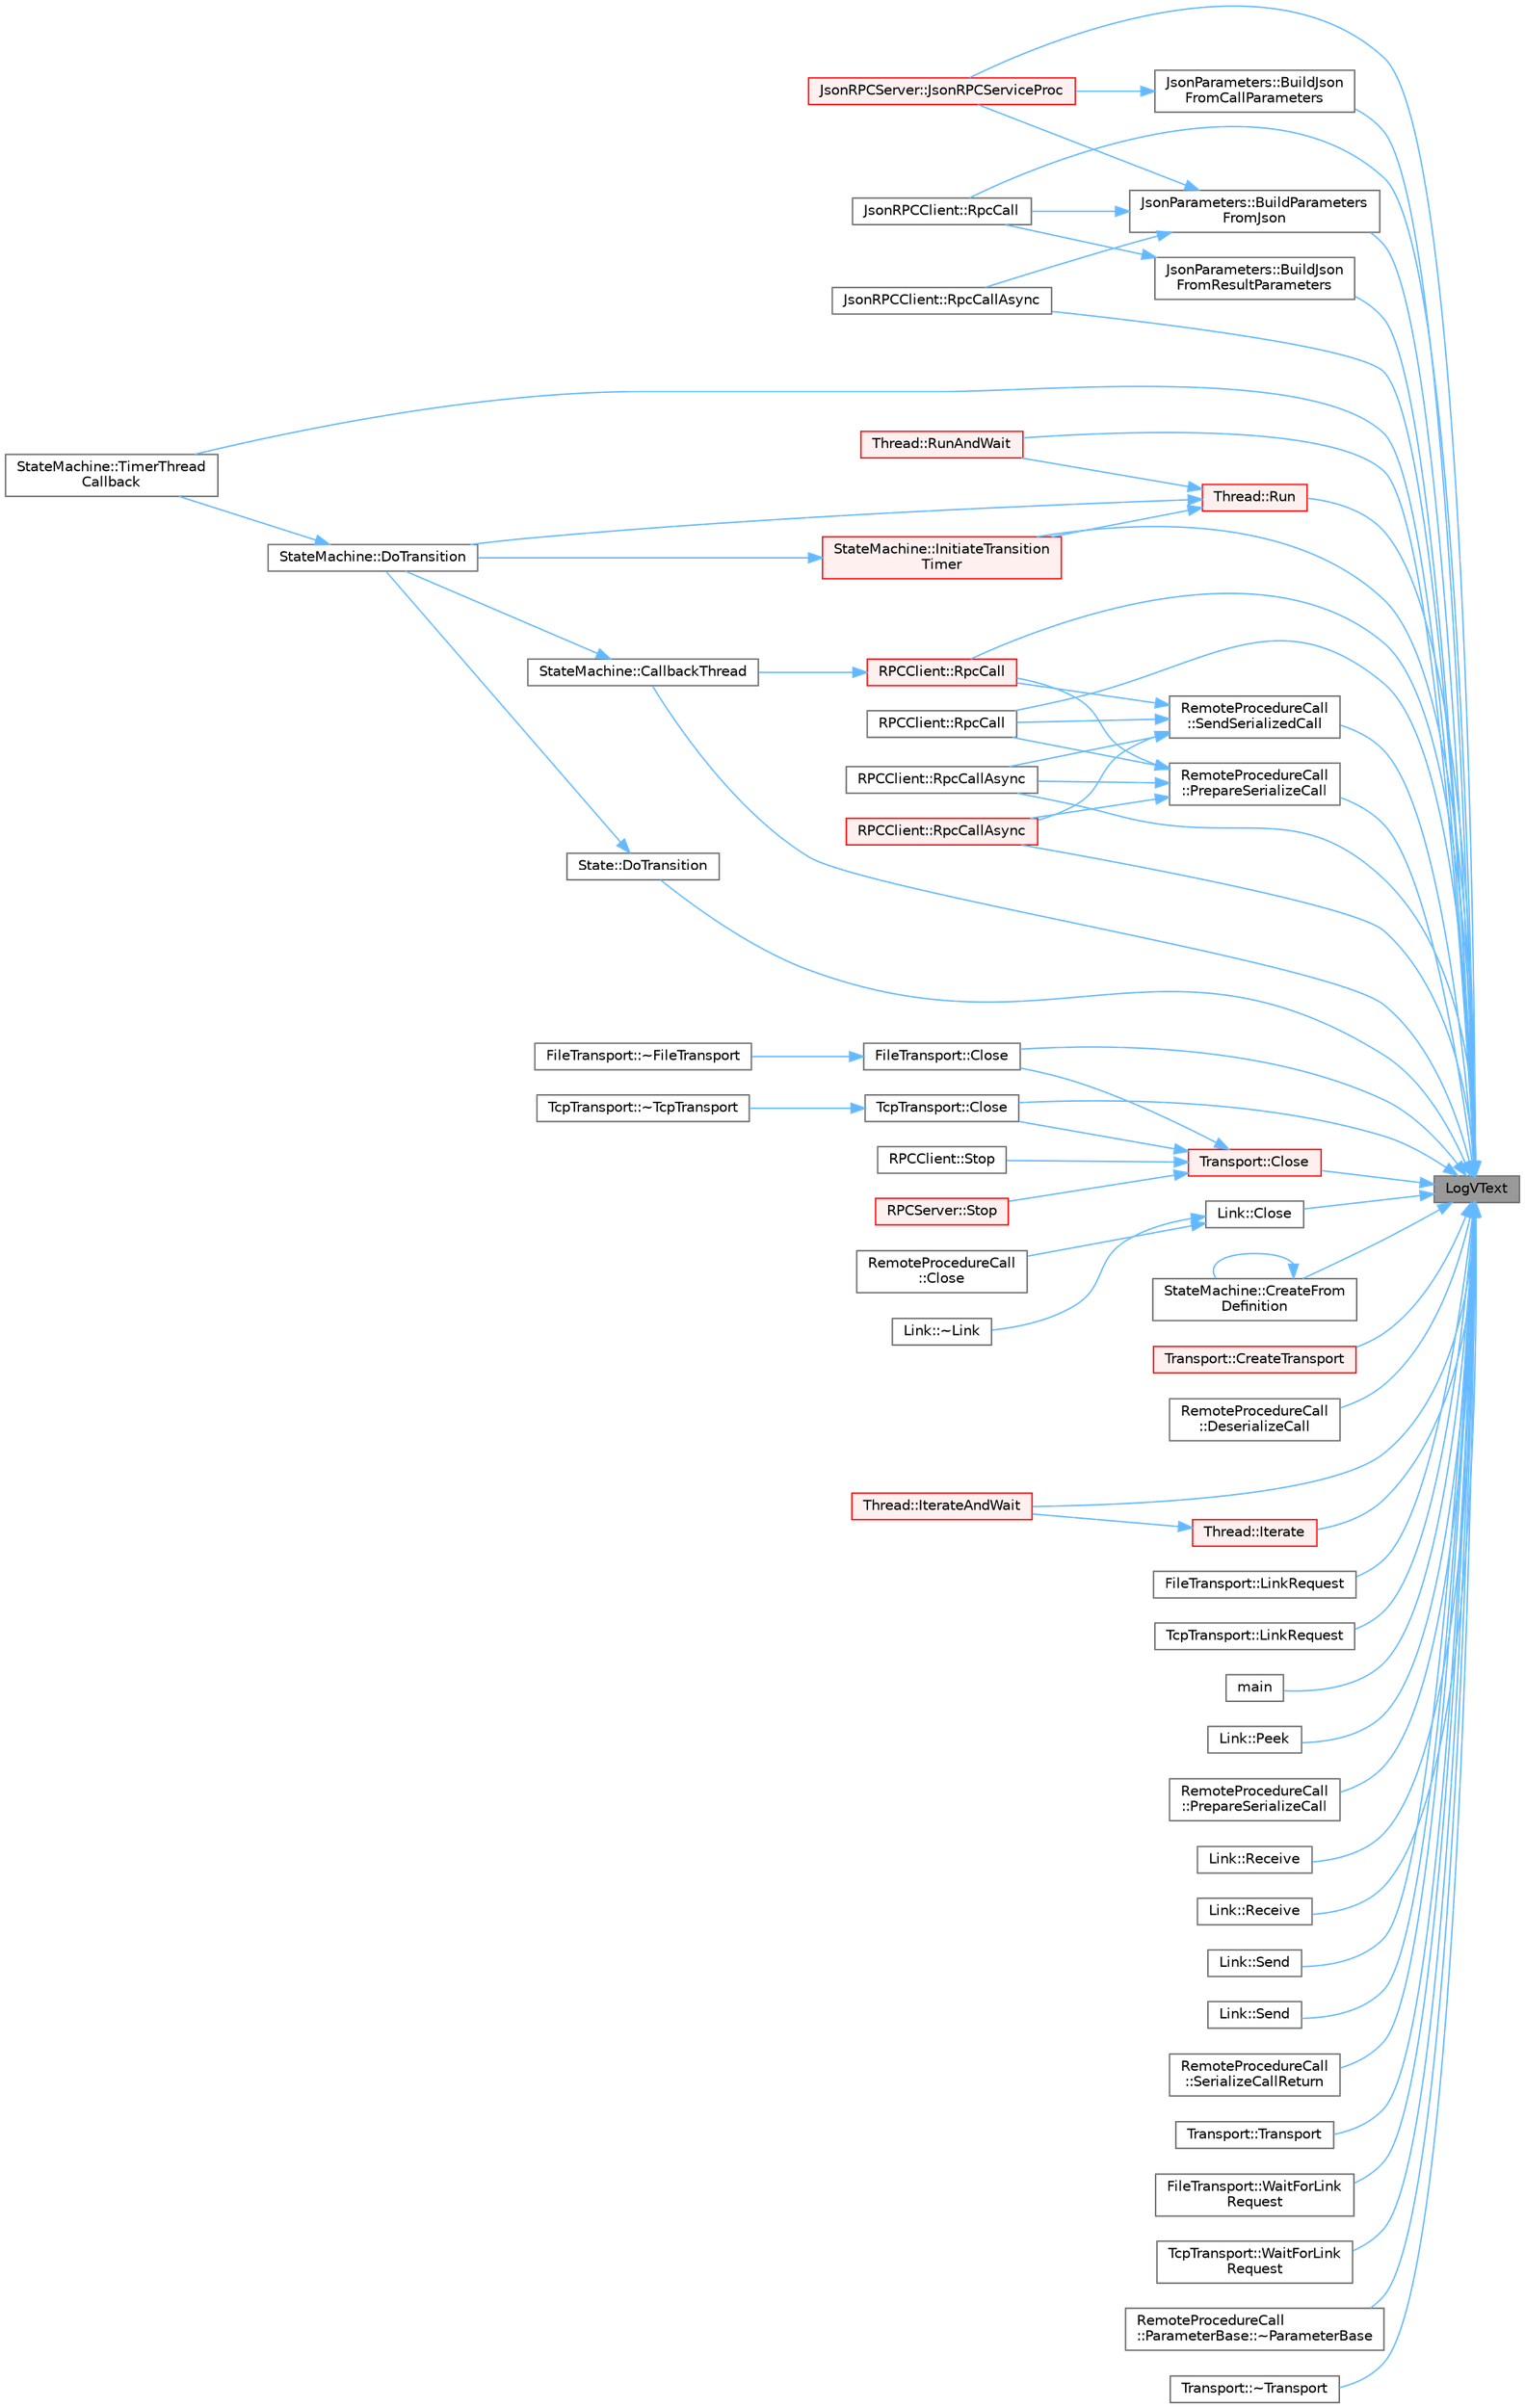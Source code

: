 digraph "LogVText"
{
 // LATEX_PDF_SIZE
  bgcolor="transparent";
  edge [fontname=Helvetica,fontsize=10,labelfontname=Helvetica,labelfontsize=10];
  node [fontname=Helvetica,fontsize=10,shape=box,height=0.2,width=0.4];
  rankdir="RL";
  Node1 [id="Node000001",label="LogVText",height=0.2,width=0.4,color="gray40", fillcolor="grey60", style="filled", fontcolor="black",tooltip=" "];
  Node1 -> Node2 [id="edge1_Node000001_Node000002",dir="back",color="steelblue1",style="solid",tooltip=" "];
  Node2 [id="Node000002",label="JsonParameters::BuildJson\lFromCallParameters",height=0.2,width=0.4,color="grey40", fillcolor="white", style="filled",URL="$class_json_parameters.html#ad5597287648a176fe6ea5375c0dd873c",tooltip=" "];
  Node2 -> Node3 [id="edge2_Node000002_Node000003",dir="back",color="steelblue1",style="solid",tooltip=" "];
  Node3 [id="Node000003",label="JsonRPCServer::JsonRPCServiceProc",height=0.2,width=0.4,color="red", fillcolor="#FFF0F0", style="filled",URL="$class_json_r_p_c_server.html#ad5c173c2db39c0f15a13a01ecad874da",tooltip=" "];
  Node1 -> Node8 [id="edge3_Node000001_Node000008",dir="back",color="steelblue1",style="solid",tooltip=" "];
  Node8 [id="Node000008",label="JsonParameters::BuildJson\lFromResultParameters",height=0.2,width=0.4,color="grey40", fillcolor="white", style="filled",URL="$class_json_parameters.html#adf9346ec92bea02dc136b17d378cdebc",tooltip=" "];
  Node8 -> Node9 [id="edge4_Node000008_Node000009",dir="back",color="steelblue1",style="solid",tooltip=" "];
  Node9 [id="Node000009",label="JsonRPCClient::RpcCall",height=0.2,width=0.4,color="grey40", fillcolor="white", style="filled",URL="$class_json_r_p_c_client.html#a81f0ec4cc1f77ed57668880cd40414ba",tooltip=" "];
  Node1 -> Node10 [id="edge5_Node000001_Node000010",dir="back",color="steelblue1",style="solid",tooltip=" "];
  Node10 [id="Node000010",label="JsonParameters::BuildParameters\lFromJson",height=0.2,width=0.4,color="grey40", fillcolor="white", style="filled",URL="$class_json_parameters.html#af0c0b39d4698688e32c9bf1cf2575084",tooltip=" "];
  Node10 -> Node3 [id="edge6_Node000010_Node000003",dir="back",color="steelblue1",style="solid",tooltip=" "];
  Node10 -> Node9 [id="edge7_Node000010_Node000009",dir="back",color="steelblue1",style="solid",tooltip=" "];
  Node10 -> Node11 [id="edge8_Node000010_Node000011",dir="back",color="steelblue1",style="solid",tooltip=" "];
  Node11 [id="Node000011",label="JsonRPCClient::RpcCallAsync",height=0.2,width=0.4,color="grey40", fillcolor="white", style="filled",URL="$class_json_r_p_c_client.html#a316efc541e5d37a61826a1b39062f6fa",tooltip=" "];
  Node1 -> Node12 [id="edge9_Node000001_Node000012",dir="back",color="steelblue1",style="solid",tooltip=" "];
  Node12 [id="Node000012",label="StateMachine::CallbackThread",height=0.2,width=0.4,color="grey40", fillcolor="white", style="filled",URL="$class_state_machine.html#a650177fcdb065e12880e94405fa8036c",tooltip="Creates and starts a new thread to call a transition callback."];
  Node12 -> Node13 [id="edge10_Node000012_Node000013",dir="back",color="steelblue1",style="solid",tooltip=" "];
  Node13 [id="Node000013",label="StateMachine::DoTransition",height=0.2,width=0.4,color="grey40", fillcolor="white", style="filled",URL="$class_state_machine.html#ae5864f2f840fca87e1d3229703f681fb",tooltip="Executes the given transition on the current state."];
  Node13 -> Node14 [id="edge11_Node000013_Node000014",dir="back",color="steelblue1",style="solid",tooltip=" "];
  Node14 [id="Node000014",label="StateMachine::TimerThread\lCallback",height=0.2,width=0.4,color="grey40", fillcolor="white", style="filled",URL="$class_state_machine.html#ab502559100a6bc6d7cbf0bbaff8a6d3a",tooltip=" "];
  Node1 -> Node15 [id="edge12_Node000001_Node000015",dir="back",color="steelblue1",style="solid",tooltip=" "];
  Node15 [id="Node000015",label="FileTransport::Close",height=0.2,width=0.4,color="grey40", fillcolor="white", style="filled",URL="$class_file_transport.html#af830f652af42263a97f2fd924c5f56b9",tooltip=" "];
  Node15 -> Node16 [id="edge13_Node000015_Node000016",dir="back",color="steelblue1",style="solid",tooltip=" "];
  Node16 [id="Node000016",label="FileTransport::~FileTransport",height=0.2,width=0.4,color="grey40", fillcolor="white", style="filled",URL="$class_file_transport.html#a66475c433459fd8feaa6b5d053fec9ac",tooltip=" "];
  Node1 -> Node17 [id="edge14_Node000001_Node000017",dir="back",color="steelblue1",style="solid",tooltip=" "];
  Node17 [id="Node000017",label="Link::Close",height=0.2,width=0.4,color="grey40", fillcolor="white", style="filled",URL="$class_link.html#a2021d0a1d1d99c6d66ba4673cf6a21f4",tooltip=" "];
  Node17 -> Node18 [id="edge15_Node000017_Node000018",dir="back",color="steelblue1",style="solid",tooltip=" "];
  Node18 [id="Node000018",label="RemoteProcedureCall\l::Close",height=0.2,width=0.4,color="grey40", fillcolor="white", style="filled",URL="$class_remote_procedure_call.html#a31cda1aad54d910ea156ee3a74668805",tooltip=" "];
  Node17 -> Node19 [id="edge16_Node000017_Node000019",dir="back",color="steelblue1",style="solid",tooltip=" "];
  Node19 [id="Node000019",label="Link::~Link",height=0.2,width=0.4,color="grey40", fillcolor="white", style="filled",URL="$class_link.html#a666e442abb3122fe5eb1705f1b2d650d",tooltip=" "];
  Node1 -> Node20 [id="edge17_Node000001_Node000020",dir="back",color="steelblue1",style="solid",tooltip=" "];
  Node20 [id="Node000020",label="TcpTransport::Close",height=0.2,width=0.4,color="grey40", fillcolor="white", style="filled",URL="$class_tcp_transport.html#a2f542f820033b09b18f8bdb5b1e358c0",tooltip=" "];
  Node20 -> Node21 [id="edge18_Node000020_Node000021",dir="back",color="steelblue1",style="solid",tooltip=" "];
  Node21 [id="Node000021",label="TcpTransport::~TcpTransport",height=0.2,width=0.4,color="grey40", fillcolor="white", style="filled",URL="$class_tcp_transport.html#ab203d6679e0a43ebbe20202ee2a5a467",tooltip=" "];
  Node1 -> Node22 [id="edge19_Node000001_Node000022",dir="back",color="steelblue1",style="solid",tooltip=" "];
  Node22 [id="Node000022",label="Transport::Close",height=0.2,width=0.4,color="red", fillcolor="#FFF0F0", style="filled",URL="$class_transport.html#a999a45e65a145dc7d0af3f493b118134",tooltip=" "];
  Node22 -> Node15 [id="edge20_Node000022_Node000015",dir="back",color="steelblue1",style="solid",tooltip=" "];
  Node22 -> Node20 [id="edge21_Node000022_Node000020",dir="back",color="steelblue1",style="solid",tooltip=" "];
  Node22 -> Node23 [id="edge22_Node000022_Node000023",dir="back",color="steelblue1",style="solid",tooltip=" "];
  Node23 [id="Node000023",label="RPCClient::Stop",height=0.2,width=0.4,color="grey40", fillcolor="white", style="filled",URL="$class_r_p_c_client.html#a380e02c5b8dfd35f1e9684a932c74cf8",tooltip="Stops the associated transport."];
  Node22 -> Node24 [id="edge23_Node000022_Node000024",dir="back",color="steelblue1",style="solid",tooltip=" "];
  Node24 [id="Node000024",label="RPCServer::Stop",height=0.2,width=0.4,color="red", fillcolor="#FFF0F0", style="filled",URL="$class_r_p_c_server.html#afa561558cb0ceafb0556c4fd34e44683",tooltip="Stops the associated transport."];
  Node1 -> Node33 [id="edge24_Node000001_Node000033",dir="back",color="steelblue1",style="solid",tooltip=" "];
  Node33 [id="Node000033",label="StateMachine::CreateFrom\lDefinition",height=0.2,width=0.4,color="grey40", fillcolor="white", style="filled",URL="$class_state_machine.html#a9e282b1b3524dc89ef69c4022bd629f5",tooltip="This factory method creates a state machine from the given definition."];
  Node33 -> Node33 [id="edge25_Node000033_Node000033",dir="back",color="steelblue1",style="solid",tooltip=" "];
  Node1 -> Node34 [id="edge26_Node000001_Node000034",dir="back",color="steelblue1",style="solid",tooltip=" "];
  Node34 [id="Node000034",label="Transport::CreateTransport",height=0.2,width=0.4,color="red", fillcolor="#FFF0F0", style="filled",URL="$class_transport.html#a21d73da321d7e17430451c74677aa674",tooltip="Returns a newly created transport for the given transport type."];
  Node1 -> Node37 [id="edge27_Node000001_Node000037",dir="back",color="steelblue1",style="solid",tooltip=" "];
  Node37 [id="Node000037",label="RemoteProcedureCall\l::DeserializeCall",height=0.2,width=0.4,color="grey40", fillcolor="white", style="filled",URL="$class_remote_procedure_call.html#a6937c70ae1967f3b78062ab1fdfe0f6d",tooltip="Deserializes a function call byte stream built by SerializeCall."];
  Node1 -> Node38 [id="edge28_Node000001_Node000038",dir="back",color="steelblue1",style="solid",tooltip=" "];
  Node38 [id="Node000038",label="State::DoTransition",height=0.2,width=0.4,color="grey40", fillcolor="white", style="filled",URL="$class_state.html#a99a1d13a86063d8d5376d31657c2c7ff",tooltip="Executes the given transition on this, DOES NOT CALL the associated callback."];
  Node38 -> Node13 [id="edge29_Node000038_Node000013",dir="back",color="steelblue1",style="solid",tooltip=" "];
  Node1 -> Node39 [id="edge30_Node000001_Node000039",dir="back",color="steelblue1",style="solid",tooltip=" "];
  Node39 [id="Node000039",label="StateMachine::InitiateTransition\lTimer",height=0.2,width=0.4,color="red", fillcolor="#FFF0F0", style="filled",URL="$class_state_machine.html#aa96ba26b9aff8774aacb302af3dd7fe8",tooltip="Clears the current transition timer (timeout) if any, then sets a new transition timer to the the giv..."];
  Node39 -> Node13 [id="edge31_Node000039_Node000013",dir="back",color="steelblue1",style="solid",tooltip=" "];
  Node1 -> Node41 [id="edge32_Node000001_Node000041",dir="back",color="steelblue1",style="solid",tooltip=" "];
  Node41 [id="Node000041",label="Thread::Iterate",height=0.2,width=0.4,color="red", fillcolor="#FFF0F0", style="filled",URL="$class_thread.html#af0eb13dd34fb8547d10d4341246b8e03",tooltip=" "];
  Node41 -> Node43 [id="edge33_Node000041_Node000043",dir="back",color="steelblue1",style="solid",tooltip=" "];
  Node43 [id="Node000043",label="Thread::IterateAndWait",height=0.2,width=0.4,color="red", fillcolor="#FFF0F0", style="filled",URL="$class_thread.html#a41b5c7adb2c080981c373d3d35c69e0d",tooltip=" "];
  Node1 -> Node43 [id="edge34_Node000001_Node000043",dir="back",color="steelblue1",style="solid",tooltip=" "];
  Node1 -> Node3 [id="edge35_Node000001_Node000003",dir="back",color="steelblue1",style="solid",tooltip=" "];
  Node1 -> Node46 [id="edge36_Node000001_Node000046",dir="back",color="steelblue1",style="solid",tooltip=" "];
  Node46 [id="Node000046",label="FileTransport::LinkRequest",height=0.2,width=0.4,color="grey40", fillcolor="white", style="filled",URL="$class_file_transport.html#a4954d0a00a1d191e7d18d99b8043c991",tooltip="Connects to a server blocked on WaitLinkRequest and returns the resulting link."];
  Node1 -> Node47 [id="edge37_Node000001_Node000047",dir="back",color="steelblue1",style="solid",tooltip=" "];
  Node47 [id="Node000047",label="TcpTransport::LinkRequest",height=0.2,width=0.4,color="grey40", fillcolor="white", style="filled",URL="$class_tcp_transport.html#a9600fbc77b27b1037479349abe15e358",tooltip="Connects to a server blocked on WaitLinkRequest and returns the resulting link."];
  Node1 -> Node48 [id="edge38_Node000001_Node000048",dir="back",color="steelblue1",style="solid",tooltip=" "];
  Node48 [id="Node000048",label="main",height=0.2,width=0.4,color="grey40", fillcolor="white", style="filled",URL="$main_8c.html#a3c04138a5bfe5d72780bb7e82a18e627",tooltip=" "];
  Node1 -> Node49 [id="edge39_Node000001_Node000049",dir="back",color="steelblue1",style="solid",tooltip=" "];
  Node49 [id="Node000049",label="Link::Peek",height=0.2,width=0.4,color="grey40", fillcolor="white", style="filled",URL="$class_link.html#a1499fc70c0bfa95ef213ca41c8be54d9",tooltip="Peeks up to dataLen bytes into byteBuffer from the linked peer. This a blocking potentially non compl..."];
  Node1 -> Node50 [id="edge40_Node000001_Node000050",dir="back",color="steelblue1",style="solid",tooltip=" "];
  Node50 [id="Node000050",label="RemoteProcedureCall\l::PrepareSerializeCall",height=0.2,width=0.4,color="grey40", fillcolor="white", style="filled",URL="$class_remote_procedure_call.html#aab9a51151b6cdb7f447e6178639e4f95",tooltip=" "];
  Node1 -> Node51 [id="edge41_Node000001_Node000051",dir="back",color="steelblue1",style="solid",tooltip=" "];
  Node51 [id="Node000051",label="RemoteProcedureCall\l::PrepareSerializeCall",height=0.2,width=0.4,color="grey40", fillcolor="white", style="filled",URL="$class_remote_procedure_call.html#a5b660d14ec46ce03d08bb3658e7f1b31",tooltip=" "];
  Node51 -> Node52 [id="edge42_Node000051_Node000052",dir="back",color="steelblue1",style="solid",tooltip=" "];
  Node52 [id="Node000052",label="RPCClient::RpcCall",height=0.2,width=0.4,color="grey40", fillcolor="white", style="filled",URL="$class_r_p_c_client.html#a19b2bdf04346020eb29fce4e9d8537f1",tooltip=" "];
  Node51 -> Node53 [id="edge43_Node000051_Node000053",dir="back",color="steelblue1",style="solid",tooltip=" "];
  Node53 [id="Node000053",label="RPCClient::RpcCall",height=0.2,width=0.4,color="red", fillcolor="#FFF0F0", style="filled",URL="$class_r_p_c_client.html#a07ff73f1e75e955325463e22dd3a4124",tooltip="see RemoteProcedureCall::SerializedCall and RemoteProcedureCall::SendSerializedCall...."];
  Node53 -> Node12 [id="edge44_Node000053_Node000012",dir="back",color="steelblue1",style="solid",tooltip=" "];
  Node51 -> Node55 [id="edge45_Node000051_Node000055",dir="back",color="steelblue1",style="solid",tooltip=" "];
  Node55 [id="Node000055",label="RPCClient::RpcCallAsync",height=0.2,width=0.4,color="grey40", fillcolor="white", style="filled",URL="$class_r_p_c_client.html#aff234c5bae9ea1a10ddbc223ec6bd50b",tooltip=" "];
  Node51 -> Node56 [id="edge46_Node000051_Node000056",dir="back",color="steelblue1",style="solid",tooltip=" "];
  Node56 [id="Node000056",label="RPCClient::RpcCallAsync",height=0.2,width=0.4,color="red", fillcolor="#FFF0F0", style="filled",URL="$class_r_p_c_client.html#ad1ea9d5d63414cd67f6f3ba1719ecfd2",tooltip=" "];
  Node1 -> Node57 [id="edge47_Node000001_Node000057",dir="back",color="steelblue1",style="solid",tooltip=" "];
  Node57 [id="Node000057",label="Link::Receive",height=0.2,width=0.4,color="grey40", fillcolor="white", style="filled",URL="$class_link.html#a61a6082391bcbd95738bc5dc4d3d9682",tooltip="Receives up to dataLen bytes into byteBuffer from the linked peer. This a blocking potentially non co..."];
  Node1 -> Node58 [id="edge48_Node000001_Node000058",dir="back",color="steelblue1",style="solid",tooltip=" "];
  Node58 [id="Node000058",label="Link::Receive",height=0.2,width=0.4,color="grey40", fillcolor="white", style="filled",URL="$class_link.html#a9e6b468f4193d013d91c02a483fdd9a2",tooltip="Receives dataLen bytes into byteBuffer from the linked peer. This a blocking complete receive."];
  Node1 -> Node9 [id="edge49_Node000001_Node000009",dir="back",color="steelblue1",style="solid",tooltip=" "];
  Node1 -> Node52 [id="edge50_Node000001_Node000052",dir="back",color="steelblue1",style="solid",tooltip=" "];
  Node1 -> Node53 [id="edge51_Node000001_Node000053",dir="back",color="steelblue1",style="solid",tooltip=" "];
  Node1 -> Node55 [id="edge52_Node000001_Node000055",dir="back",color="steelblue1",style="solid",tooltip=" "];
  Node1 -> Node56 [id="edge53_Node000001_Node000056",dir="back",color="steelblue1",style="solid",tooltip=" "];
  Node1 -> Node11 [id="edge54_Node000001_Node000011",dir="back",color="steelblue1",style="solid",tooltip=" "];
  Node1 -> Node59 [id="edge55_Node000001_Node000059",dir="back",color="steelblue1",style="solid",tooltip=" "];
  Node59 [id="Node000059",label="Thread::Run",height=0.2,width=0.4,color="red", fillcolor="#FFF0F0", style="filled",URL="$class_thread.html#aa749371ba8362eaeea768f7d395b3dae",tooltip=" "];
  Node59 -> Node13 [id="edge56_Node000059_Node000013",dir="back",color="steelblue1",style="solid",tooltip=" "];
  Node59 -> Node39 [id="edge57_Node000059_Node000039",dir="back",color="steelblue1",style="solid",tooltip=" "];
  Node59 -> Node61 [id="edge58_Node000059_Node000061",dir="back",color="steelblue1",style="solid",tooltip=" "];
  Node61 [id="Node000061",label="Thread::RunAndWait",height=0.2,width=0.4,color="red", fillcolor="#FFF0F0", style="filled",URL="$class_thread.html#adf4a0146595eefa17ccb8d7aacd33b41",tooltip=" "];
  Node1 -> Node61 [id="edge59_Node000001_Node000061",dir="back",color="steelblue1",style="solid",tooltip=" "];
  Node1 -> Node64 [id="edge60_Node000001_Node000064",dir="back",color="steelblue1",style="solid",tooltip=" "];
  Node64 [id="Node000064",label="Link::Send",height=0.2,width=0.4,color="grey40", fillcolor="white", style="filled",URL="$class_link.html#a3a738315dc00cfb1fdd0544f6e40f26a",tooltip="Sends up to dataLen bytes from byteBuffer to the linked peer. This a blocking potentially non complet..."];
  Node1 -> Node65 [id="edge61_Node000001_Node000065",dir="back",color="steelblue1",style="solid",tooltip=" "];
  Node65 [id="Node000065",label="Link::Send",height=0.2,width=0.4,color="grey40", fillcolor="white", style="filled",URL="$class_link.html#a7206b80a29481217e2bef37864870569",tooltip="Sends dataLen bytes from byteBuffer to the linked peer. This a blocking complete send."];
  Node1 -> Node66 [id="edge62_Node000001_Node000066",dir="back",color="steelblue1",style="solid",tooltip=" "];
  Node66 [id="Node000066",label="RemoteProcedureCall\l::SendSerializedCall",height=0.2,width=0.4,color="grey40", fillcolor="white", style="filled",URL="$class_remote_procedure_call.html#a38512a538a448e528fc162e179345ea4",tooltip=" "];
  Node66 -> Node52 [id="edge63_Node000066_Node000052",dir="back",color="steelblue1",style="solid",tooltip=" "];
  Node66 -> Node53 [id="edge64_Node000066_Node000053",dir="back",color="steelblue1",style="solid",tooltip=" "];
  Node66 -> Node55 [id="edge65_Node000066_Node000055",dir="back",color="steelblue1",style="solid",tooltip=" "];
  Node66 -> Node56 [id="edge66_Node000066_Node000056",dir="back",color="steelblue1",style="solid",tooltip=" "];
  Node1 -> Node67 [id="edge67_Node000001_Node000067",dir="back",color="steelblue1",style="solid",tooltip=" "];
  Node67 [id="Node000067",label="RemoteProcedureCall\l::SerializeCallReturn",height=0.2,width=0.4,color="grey40", fillcolor="white", style="filled",URL="$class_remote_procedure_call.html#a17c666a98323918a3c7fd9ace5c3872b",tooltip="Prepare serialized call return byte stream and send it over the associated link."];
  Node1 -> Node14 [id="edge68_Node000001_Node000014",dir="back",color="steelblue1",style="solid",tooltip=" "];
  Node1 -> Node68 [id="edge69_Node000001_Node000068",dir="back",color="steelblue1",style="solid",tooltip=" "];
  Node68 [id="Node000068",label="Transport::Transport",height=0.2,width=0.4,color="grey40", fillcolor="white", style="filled",URL="$class_transport.html#a36928c178aa490c02aa25b4b12e2bf63",tooltip=" "];
  Node1 -> Node69 [id="edge70_Node000001_Node000069",dir="back",color="steelblue1",style="solid",tooltip=" "];
  Node69 [id="Node000069",label="FileTransport::WaitForLink\lRequest",height=0.2,width=0.4,color="grey40", fillcolor="white", style="filled",URL="$class_file_transport.html#a4f7890b520360e013890cf378224b135",tooltip="Waits for a LinkRequest and returns the resulting link."];
  Node1 -> Node70 [id="edge71_Node000001_Node000070",dir="back",color="steelblue1",style="solid",tooltip=" "];
  Node70 [id="Node000070",label="TcpTransport::WaitForLink\lRequest",height=0.2,width=0.4,color="grey40", fillcolor="white", style="filled",URL="$class_tcp_transport.html#a517aa1803c9ebcd5214c28503b69f219",tooltip="Waits for a LinkRequest and returns the resulting link."];
  Node1 -> Node71 [id="edge72_Node000001_Node000071",dir="back",color="steelblue1",style="solid",tooltip=" "];
  Node71 [id="Node000071",label="RemoteProcedureCall\l::ParameterBase::~ParameterBase",height=0.2,width=0.4,color="grey40", fillcolor="white", style="filled",URL="$class_remote_procedure_call_1_1_parameter_base.html#a811989a41075e76a3bf6a9b97c07e005",tooltip=" "];
  Node1 -> Node72 [id="edge73_Node000001_Node000072",dir="back",color="steelblue1",style="solid",tooltip=" "];
  Node72 [id="Node000072",label="Transport::~Transport",height=0.2,width=0.4,color="grey40", fillcolor="white", style="filled",URL="$class_transport.html#a0d41bb59cb5b3e04dbfee3044e736e8d",tooltip=" "];
}
